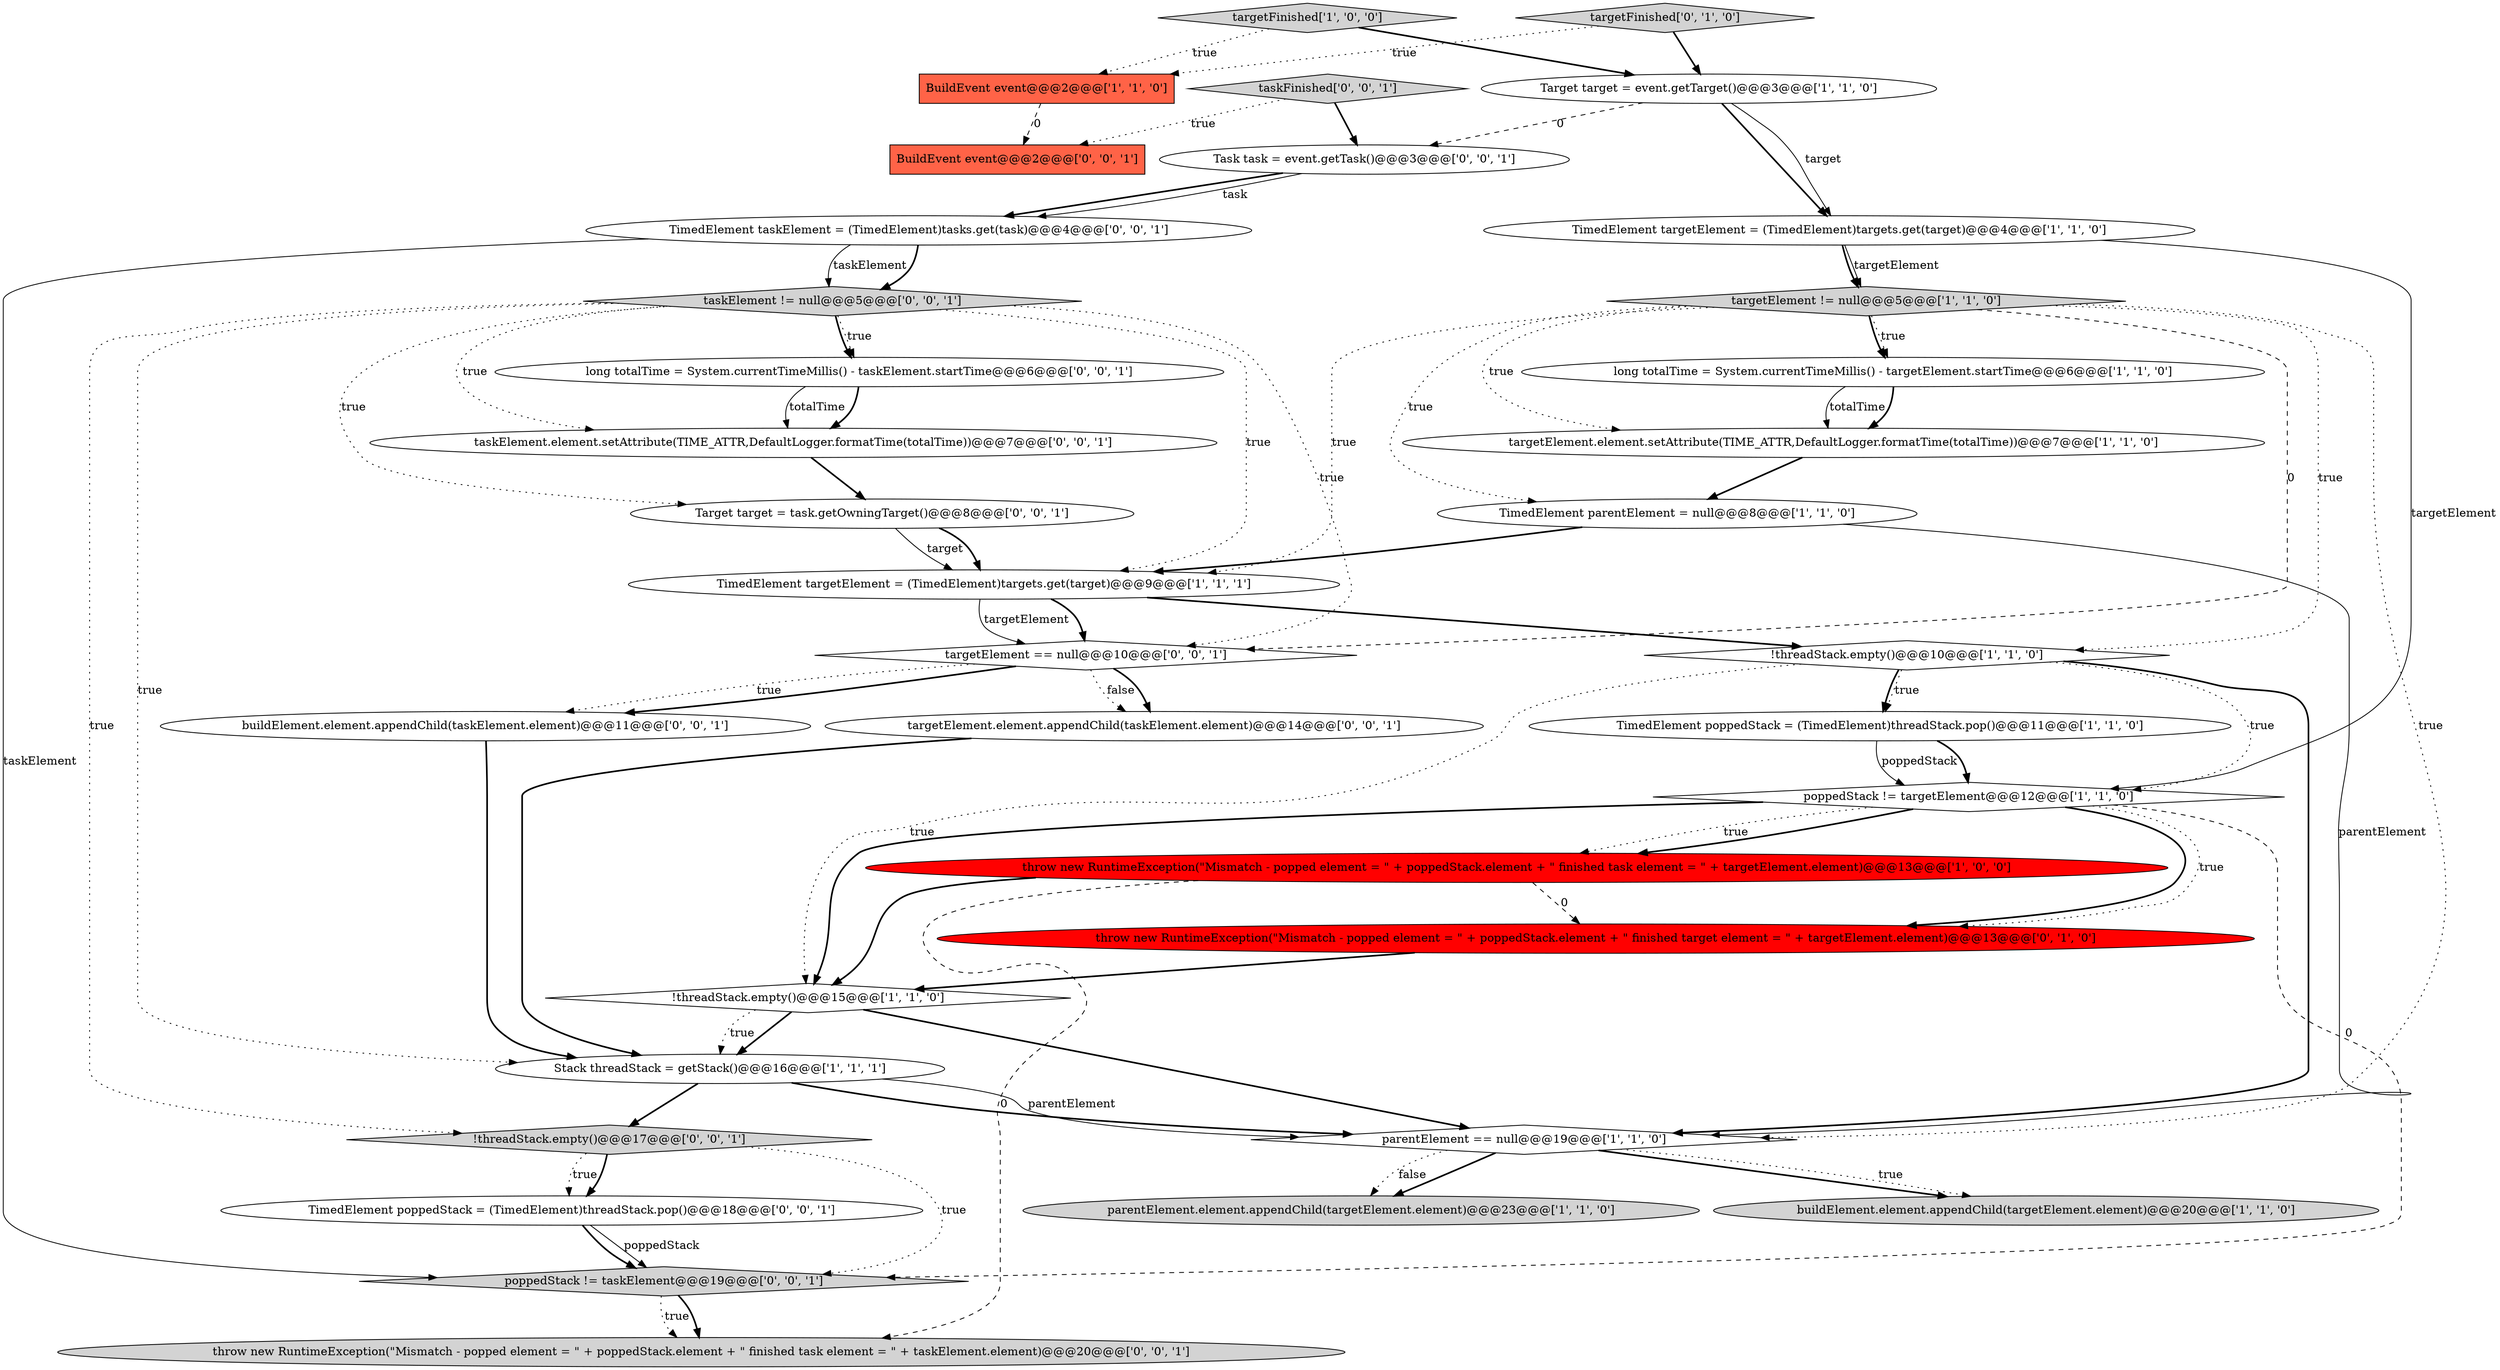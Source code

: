 digraph {
13 [style = filled, label = "buildElement.element.appendChild(targetElement.element)@@@20@@@['1', '1', '0']", fillcolor = lightgray, shape = ellipse image = "AAA0AAABBB1BBB"];
34 [style = filled, label = "taskElement.element.setAttribute(TIME_ATTR,DefaultLogger.formatTime(totalTime))@@@7@@@['0', '0', '1']", fillcolor = white, shape = ellipse image = "AAA0AAABBB3BBB"];
25 [style = filled, label = "targetElement == null@@@10@@@['0', '0', '1']", fillcolor = white, shape = diamond image = "AAA0AAABBB3BBB"];
7 [style = filled, label = "TimedElement targetElement = (TimedElement)targets.get(target)@@@4@@@['1', '1', '0']", fillcolor = white, shape = ellipse image = "AAA0AAABBB1BBB"];
21 [style = filled, label = "throw new RuntimeException(\"Mismatch - popped element = \" + poppedStack.element + \" finished task element = \" + taskElement.element)@@@20@@@['0', '0', '1']", fillcolor = lightgray, shape = ellipse image = "AAA0AAABBB3BBB"];
9 [style = filled, label = "poppedStack != targetElement@@@12@@@['1', '1', '0']", fillcolor = white, shape = diamond image = "AAA0AAABBB1BBB"];
29 [style = filled, label = "taskFinished['0', '0', '1']", fillcolor = lightgray, shape = diamond image = "AAA0AAABBB3BBB"];
11 [style = filled, label = "!threadStack.empty()@@@15@@@['1', '1', '0']", fillcolor = white, shape = diamond image = "AAA0AAABBB1BBB"];
20 [style = filled, label = "poppedStack != taskElement@@@19@@@['0', '0', '1']", fillcolor = lightgray, shape = diamond image = "AAA0AAABBB3BBB"];
6 [style = filled, label = "BuildEvent event@@@2@@@['1', '1', '0']", fillcolor = tomato, shape = box image = "AAA0AAABBB1BBB"];
22 [style = filled, label = "taskElement != null@@@5@@@['0', '0', '1']", fillcolor = lightgray, shape = diamond image = "AAA0AAABBB3BBB"];
30 [style = filled, label = "BuildEvent event@@@2@@@['0', '0', '1']", fillcolor = tomato, shape = box image = "AAA0AAABBB3BBB"];
1 [style = filled, label = "parentElement == null@@@19@@@['1', '1', '0']", fillcolor = white, shape = diamond image = "AAA0AAABBB1BBB"];
15 [style = filled, label = "!threadStack.empty()@@@10@@@['1', '1', '0']", fillcolor = white, shape = diamond image = "AAA0AAABBB1BBB"];
10 [style = filled, label = "targetElement.element.setAttribute(TIME_ATTR,DefaultLogger.formatTime(totalTime))@@@7@@@['1', '1', '0']", fillcolor = white, shape = ellipse image = "AAA0AAABBB1BBB"];
17 [style = filled, label = "targetFinished['1', '0', '0']", fillcolor = lightgray, shape = diamond image = "AAA0AAABBB1BBB"];
23 [style = filled, label = "buildElement.element.appendChild(taskElement.element)@@@11@@@['0', '0', '1']", fillcolor = white, shape = ellipse image = "AAA0AAABBB3BBB"];
19 [style = filled, label = "targetFinished['0', '1', '0']", fillcolor = lightgray, shape = diamond image = "AAA0AAABBB2BBB"];
31 [style = filled, label = "TimedElement taskElement = (TimedElement)tasks.get(task)@@@4@@@['0', '0', '1']", fillcolor = white, shape = ellipse image = "AAA0AAABBB3BBB"];
5 [style = filled, label = "parentElement.element.appendChild(targetElement.element)@@@23@@@['1', '1', '0']", fillcolor = lightgray, shape = ellipse image = "AAA0AAABBB1BBB"];
32 [style = filled, label = "TimedElement poppedStack = (TimedElement)threadStack.pop()@@@18@@@['0', '0', '1']", fillcolor = white, shape = ellipse image = "AAA0AAABBB3BBB"];
14 [style = filled, label = "long totalTime = System.currentTimeMillis() - targetElement.startTime@@@6@@@['1', '1', '0']", fillcolor = white, shape = ellipse image = "AAA0AAABBB1BBB"];
4 [style = filled, label = "TimedElement targetElement = (TimedElement)targets.get(target)@@@9@@@['1', '1', '1']", fillcolor = white, shape = ellipse image = "AAA0AAABBB1BBB"];
27 [style = filled, label = "Task task = event.getTask()@@@3@@@['0', '0', '1']", fillcolor = white, shape = ellipse image = "AAA0AAABBB3BBB"];
24 [style = filled, label = "Target target = task.getOwningTarget()@@@8@@@['0', '0', '1']", fillcolor = white, shape = ellipse image = "AAA0AAABBB3BBB"];
3 [style = filled, label = "throw new RuntimeException(\"Mismatch - popped element = \" + poppedStack.element + \" finished task element = \" + targetElement.element)@@@13@@@['1', '0', '0']", fillcolor = red, shape = ellipse image = "AAA1AAABBB1BBB"];
0 [style = filled, label = "targetElement != null@@@5@@@['1', '1', '0']", fillcolor = lightgray, shape = diamond image = "AAA0AAABBB1BBB"];
12 [style = filled, label = "Target target = event.getTarget()@@@3@@@['1', '1', '0']", fillcolor = white, shape = ellipse image = "AAA0AAABBB1BBB"];
26 [style = filled, label = "targetElement.element.appendChild(taskElement.element)@@@14@@@['0', '0', '1']", fillcolor = white, shape = ellipse image = "AAA0AAABBB3BBB"];
28 [style = filled, label = "long totalTime = System.currentTimeMillis() - taskElement.startTime@@@6@@@['0', '0', '1']", fillcolor = white, shape = ellipse image = "AAA0AAABBB3BBB"];
18 [style = filled, label = "throw new RuntimeException(\"Mismatch - popped element = \" + poppedStack.element + \" finished target element = \" + targetElement.element)@@@13@@@['0', '1', '0']", fillcolor = red, shape = ellipse image = "AAA1AAABBB2BBB"];
2 [style = filled, label = "TimedElement parentElement = null@@@8@@@['1', '1', '0']", fillcolor = white, shape = ellipse image = "AAA0AAABBB1BBB"];
33 [style = filled, label = "!threadStack.empty()@@@17@@@['0', '0', '1']", fillcolor = lightgray, shape = diamond image = "AAA0AAABBB3BBB"];
16 [style = filled, label = "Stack threadStack = getStack()@@@16@@@['1', '1', '1']", fillcolor = white, shape = ellipse image = "AAA0AAABBB1BBB"];
8 [style = filled, label = "TimedElement poppedStack = (TimedElement)threadStack.pop()@@@11@@@['1', '1', '0']", fillcolor = white, shape = ellipse image = "AAA0AAABBB1BBB"];
1->5 [style = bold, label=""];
32->20 [style = solid, label="poppedStack"];
9->11 [style = bold, label=""];
16->1 [style = solid, label="parentElement"];
4->25 [style = bold, label=""];
17->6 [style = dotted, label="true"];
4->15 [style = bold, label=""];
1->13 [style = bold, label=""];
12->7 [style = bold, label=""];
15->9 [style = dotted, label="true"];
24->4 [style = solid, label="target"];
1->13 [style = dotted, label="true"];
0->14 [style = bold, label=""];
34->24 [style = bold, label=""];
15->8 [style = dotted, label="true"];
0->25 [style = dashed, label="0"];
31->22 [style = solid, label="taskElement"];
22->16 [style = dotted, label="true"];
1->5 [style = dotted, label="false"];
31->20 [style = solid, label="taskElement"];
32->20 [style = bold, label=""];
11->16 [style = bold, label=""];
14->10 [style = solid, label="totalTime"];
19->12 [style = bold, label=""];
0->10 [style = dotted, label="true"];
3->21 [style = dashed, label="0"];
33->32 [style = dotted, label="true"];
18->11 [style = bold, label=""];
3->11 [style = bold, label=""];
14->10 [style = bold, label=""];
27->31 [style = bold, label=""];
22->33 [style = dotted, label="true"];
7->0 [style = bold, label=""];
22->24 [style = dotted, label="true"];
2->4 [style = bold, label=""];
26->16 [style = bold, label=""];
29->27 [style = bold, label=""];
16->33 [style = bold, label=""];
25->26 [style = dotted, label="false"];
25->26 [style = bold, label=""];
12->27 [style = dashed, label="0"];
11->16 [style = dotted, label="true"];
0->14 [style = dotted, label="true"];
10->2 [style = bold, label=""];
25->23 [style = dotted, label="true"];
22->4 [style = dotted, label="true"];
9->3 [style = dotted, label="true"];
8->9 [style = solid, label="poppedStack"];
0->4 [style = dotted, label="true"];
22->25 [style = dotted, label="true"];
22->28 [style = bold, label=""];
7->0 [style = solid, label="targetElement"];
7->9 [style = solid, label="targetElement"];
17->12 [style = bold, label=""];
9->18 [style = bold, label=""];
16->1 [style = bold, label=""];
15->11 [style = dotted, label="true"];
27->31 [style = solid, label="task"];
9->3 [style = bold, label=""];
33->32 [style = bold, label=""];
15->8 [style = bold, label=""];
0->1 [style = dotted, label="true"];
15->1 [style = bold, label=""];
22->34 [style = dotted, label="true"];
9->20 [style = dashed, label="0"];
23->16 [style = bold, label=""];
31->22 [style = bold, label=""];
28->34 [style = bold, label=""];
11->1 [style = bold, label=""];
25->23 [style = bold, label=""];
0->15 [style = dotted, label="true"];
3->18 [style = dashed, label="0"];
22->28 [style = dotted, label="true"];
20->21 [style = dotted, label="true"];
12->7 [style = solid, label="target"];
33->20 [style = dotted, label="true"];
20->21 [style = bold, label=""];
24->4 [style = bold, label=""];
2->1 [style = solid, label="parentElement"];
8->9 [style = bold, label=""];
29->30 [style = dotted, label="true"];
9->18 [style = dotted, label="true"];
6->30 [style = dashed, label="0"];
19->6 [style = dotted, label="true"];
28->34 [style = solid, label="totalTime"];
0->2 [style = dotted, label="true"];
4->25 [style = solid, label="targetElement"];
}
